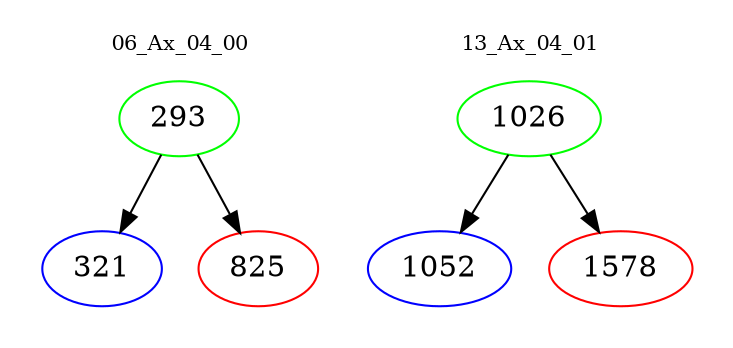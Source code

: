 digraph{
subgraph cluster_0 {
color = white
label = "06_Ax_04_00";
fontsize=10;
T0_293 [label="293", color="green"]
T0_293 -> T0_321 [color="black"]
T0_321 [label="321", color="blue"]
T0_293 -> T0_825 [color="black"]
T0_825 [label="825", color="red"]
}
subgraph cluster_1 {
color = white
label = "13_Ax_04_01";
fontsize=10;
T1_1026 [label="1026", color="green"]
T1_1026 -> T1_1052 [color="black"]
T1_1052 [label="1052", color="blue"]
T1_1026 -> T1_1578 [color="black"]
T1_1578 [label="1578", color="red"]
}
}

